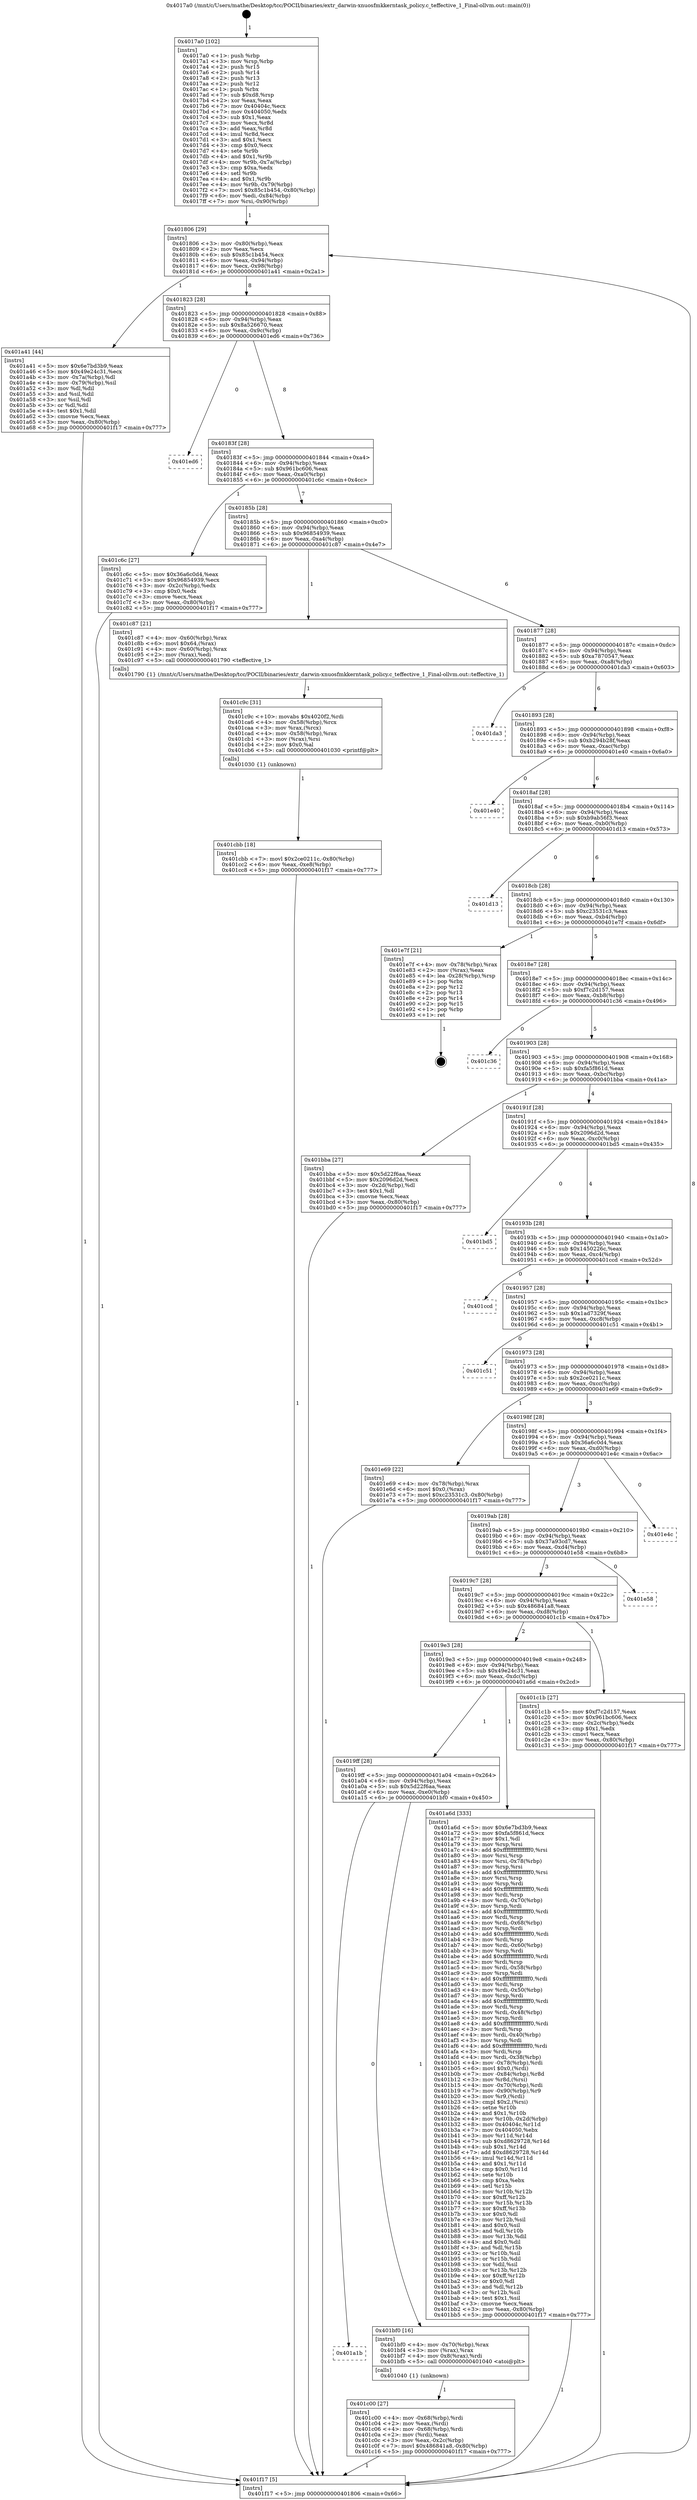 digraph "0x4017a0" {
  label = "0x4017a0 (/mnt/c/Users/mathe/Desktop/tcc/POCII/binaries/extr_darwin-xnuosfmkkerntask_policy.c_teffective_1_Final-ollvm.out::main(0))"
  labelloc = "t"
  node[shape=record]

  Entry [label="",width=0.3,height=0.3,shape=circle,fillcolor=black,style=filled]
  "0x401806" [label="{
     0x401806 [29]\l
     | [instrs]\l
     &nbsp;&nbsp;0x401806 \<+3\>: mov -0x80(%rbp),%eax\l
     &nbsp;&nbsp;0x401809 \<+2\>: mov %eax,%ecx\l
     &nbsp;&nbsp;0x40180b \<+6\>: sub $0x85c1b454,%ecx\l
     &nbsp;&nbsp;0x401811 \<+6\>: mov %eax,-0x94(%rbp)\l
     &nbsp;&nbsp;0x401817 \<+6\>: mov %ecx,-0x98(%rbp)\l
     &nbsp;&nbsp;0x40181d \<+6\>: je 0000000000401a41 \<main+0x2a1\>\l
  }"]
  "0x401a41" [label="{
     0x401a41 [44]\l
     | [instrs]\l
     &nbsp;&nbsp;0x401a41 \<+5\>: mov $0x6e7bd3b9,%eax\l
     &nbsp;&nbsp;0x401a46 \<+5\>: mov $0x49e24c31,%ecx\l
     &nbsp;&nbsp;0x401a4b \<+3\>: mov -0x7a(%rbp),%dl\l
     &nbsp;&nbsp;0x401a4e \<+4\>: mov -0x79(%rbp),%sil\l
     &nbsp;&nbsp;0x401a52 \<+3\>: mov %dl,%dil\l
     &nbsp;&nbsp;0x401a55 \<+3\>: and %sil,%dil\l
     &nbsp;&nbsp;0x401a58 \<+3\>: xor %sil,%dl\l
     &nbsp;&nbsp;0x401a5b \<+3\>: or %dl,%dil\l
     &nbsp;&nbsp;0x401a5e \<+4\>: test $0x1,%dil\l
     &nbsp;&nbsp;0x401a62 \<+3\>: cmovne %ecx,%eax\l
     &nbsp;&nbsp;0x401a65 \<+3\>: mov %eax,-0x80(%rbp)\l
     &nbsp;&nbsp;0x401a68 \<+5\>: jmp 0000000000401f17 \<main+0x777\>\l
  }"]
  "0x401823" [label="{
     0x401823 [28]\l
     | [instrs]\l
     &nbsp;&nbsp;0x401823 \<+5\>: jmp 0000000000401828 \<main+0x88\>\l
     &nbsp;&nbsp;0x401828 \<+6\>: mov -0x94(%rbp),%eax\l
     &nbsp;&nbsp;0x40182e \<+5\>: sub $0x8a526670,%eax\l
     &nbsp;&nbsp;0x401833 \<+6\>: mov %eax,-0x9c(%rbp)\l
     &nbsp;&nbsp;0x401839 \<+6\>: je 0000000000401ed6 \<main+0x736\>\l
  }"]
  "0x401f17" [label="{
     0x401f17 [5]\l
     | [instrs]\l
     &nbsp;&nbsp;0x401f17 \<+5\>: jmp 0000000000401806 \<main+0x66\>\l
  }"]
  "0x4017a0" [label="{
     0x4017a0 [102]\l
     | [instrs]\l
     &nbsp;&nbsp;0x4017a0 \<+1\>: push %rbp\l
     &nbsp;&nbsp;0x4017a1 \<+3\>: mov %rsp,%rbp\l
     &nbsp;&nbsp;0x4017a4 \<+2\>: push %r15\l
     &nbsp;&nbsp;0x4017a6 \<+2\>: push %r14\l
     &nbsp;&nbsp;0x4017a8 \<+2\>: push %r13\l
     &nbsp;&nbsp;0x4017aa \<+2\>: push %r12\l
     &nbsp;&nbsp;0x4017ac \<+1\>: push %rbx\l
     &nbsp;&nbsp;0x4017ad \<+7\>: sub $0xd8,%rsp\l
     &nbsp;&nbsp;0x4017b4 \<+2\>: xor %eax,%eax\l
     &nbsp;&nbsp;0x4017b6 \<+7\>: mov 0x40404c,%ecx\l
     &nbsp;&nbsp;0x4017bd \<+7\>: mov 0x404050,%edx\l
     &nbsp;&nbsp;0x4017c4 \<+3\>: sub $0x1,%eax\l
     &nbsp;&nbsp;0x4017c7 \<+3\>: mov %ecx,%r8d\l
     &nbsp;&nbsp;0x4017ca \<+3\>: add %eax,%r8d\l
     &nbsp;&nbsp;0x4017cd \<+4\>: imul %r8d,%ecx\l
     &nbsp;&nbsp;0x4017d1 \<+3\>: and $0x1,%ecx\l
     &nbsp;&nbsp;0x4017d4 \<+3\>: cmp $0x0,%ecx\l
     &nbsp;&nbsp;0x4017d7 \<+4\>: sete %r9b\l
     &nbsp;&nbsp;0x4017db \<+4\>: and $0x1,%r9b\l
     &nbsp;&nbsp;0x4017df \<+4\>: mov %r9b,-0x7a(%rbp)\l
     &nbsp;&nbsp;0x4017e3 \<+3\>: cmp $0xa,%edx\l
     &nbsp;&nbsp;0x4017e6 \<+4\>: setl %r9b\l
     &nbsp;&nbsp;0x4017ea \<+4\>: and $0x1,%r9b\l
     &nbsp;&nbsp;0x4017ee \<+4\>: mov %r9b,-0x79(%rbp)\l
     &nbsp;&nbsp;0x4017f2 \<+7\>: movl $0x85c1b454,-0x80(%rbp)\l
     &nbsp;&nbsp;0x4017f9 \<+6\>: mov %edi,-0x84(%rbp)\l
     &nbsp;&nbsp;0x4017ff \<+7\>: mov %rsi,-0x90(%rbp)\l
  }"]
  Exit [label="",width=0.3,height=0.3,shape=circle,fillcolor=black,style=filled,peripheries=2]
  "0x401ed6" [label="{
     0x401ed6\l
  }", style=dashed]
  "0x40183f" [label="{
     0x40183f [28]\l
     | [instrs]\l
     &nbsp;&nbsp;0x40183f \<+5\>: jmp 0000000000401844 \<main+0xa4\>\l
     &nbsp;&nbsp;0x401844 \<+6\>: mov -0x94(%rbp),%eax\l
     &nbsp;&nbsp;0x40184a \<+5\>: sub $0x961bc606,%eax\l
     &nbsp;&nbsp;0x40184f \<+6\>: mov %eax,-0xa0(%rbp)\l
     &nbsp;&nbsp;0x401855 \<+6\>: je 0000000000401c6c \<main+0x4cc\>\l
  }"]
  "0x401cbb" [label="{
     0x401cbb [18]\l
     | [instrs]\l
     &nbsp;&nbsp;0x401cbb \<+7\>: movl $0x2ce0211c,-0x80(%rbp)\l
     &nbsp;&nbsp;0x401cc2 \<+6\>: mov %eax,-0xe8(%rbp)\l
     &nbsp;&nbsp;0x401cc8 \<+5\>: jmp 0000000000401f17 \<main+0x777\>\l
  }"]
  "0x401c6c" [label="{
     0x401c6c [27]\l
     | [instrs]\l
     &nbsp;&nbsp;0x401c6c \<+5\>: mov $0x36a6c0d4,%eax\l
     &nbsp;&nbsp;0x401c71 \<+5\>: mov $0x96854939,%ecx\l
     &nbsp;&nbsp;0x401c76 \<+3\>: mov -0x2c(%rbp),%edx\l
     &nbsp;&nbsp;0x401c79 \<+3\>: cmp $0x0,%edx\l
     &nbsp;&nbsp;0x401c7c \<+3\>: cmove %ecx,%eax\l
     &nbsp;&nbsp;0x401c7f \<+3\>: mov %eax,-0x80(%rbp)\l
     &nbsp;&nbsp;0x401c82 \<+5\>: jmp 0000000000401f17 \<main+0x777\>\l
  }"]
  "0x40185b" [label="{
     0x40185b [28]\l
     | [instrs]\l
     &nbsp;&nbsp;0x40185b \<+5\>: jmp 0000000000401860 \<main+0xc0\>\l
     &nbsp;&nbsp;0x401860 \<+6\>: mov -0x94(%rbp),%eax\l
     &nbsp;&nbsp;0x401866 \<+5\>: sub $0x96854939,%eax\l
     &nbsp;&nbsp;0x40186b \<+6\>: mov %eax,-0xa4(%rbp)\l
     &nbsp;&nbsp;0x401871 \<+6\>: je 0000000000401c87 \<main+0x4e7\>\l
  }"]
  "0x401c9c" [label="{
     0x401c9c [31]\l
     | [instrs]\l
     &nbsp;&nbsp;0x401c9c \<+10\>: movabs $0x4020f2,%rdi\l
     &nbsp;&nbsp;0x401ca6 \<+4\>: mov -0x58(%rbp),%rcx\l
     &nbsp;&nbsp;0x401caa \<+3\>: mov %rax,(%rcx)\l
     &nbsp;&nbsp;0x401cad \<+4\>: mov -0x58(%rbp),%rax\l
     &nbsp;&nbsp;0x401cb1 \<+3\>: mov (%rax),%rsi\l
     &nbsp;&nbsp;0x401cb4 \<+2\>: mov $0x0,%al\l
     &nbsp;&nbsp;0x401cb6 \<+5\>: call 0000000000401030 \<printf@plt\>\l
     | [calls]\l
     &nbsp;&nbsp;0x401030 \{1\} (unknown)\l
  }"]
  "0x401c87" [label="{
     0x401c87 [21]\l
     | [instrs]\l
     &nbsp;&nbsp;0x401c87 \<+4\>: mov -0x60(%rbp),%rax\l
     &nbsp;&nbsp;0x401c8b \<+6\>: movl $0x64,(%rax)\l
     &nbsp;&nbsp;0x401c91 \<+4\>: mov -0x60(%rbp),%rax\l
     &nbsp;&nbsp;0x401c95 \<+2\>: mov (%rax),%edi\l
     &nbsp;&nbsp;0x401c97 \<+5\>: call 0000000000401790 \<teffective_1\>\l
     | [calls]\l
     &nbsp;&nbsp;0x401790 \{1\} (/mnt/c/Users/mathe/Desktop/tcc/POCII/binaries/extr_darwin-xnuosfmkkerntask_policy.c_teffective_1_Final-ollvm.out::teffective_1)\l
  }"]
  "0x401877" [label="{
     0x401877 [28]\l
     | [instrs]\l
     &nbsp;&nbsp;0x401877 \<+5\>: jmp 000000000040187c \<main+0xdc\>\l
     &nbsp;&nbsp;0x40187c \<+6\>: mov -0x94(%rbp),%eax\l
     &nbsp;&nbsp;0x401882 \<+5\>: sub $0xa7870547,%eax\l
     &nbsp;&nbsp;0x401887 \<+6\>: mov %eax,-0xa8(%rbp)\l
     &nbsp;&nbsp;0x40188d \<+6\>: je 0000000000401da3 \<main+0x603\>\l
  }"]
  "0x401c00" [label="{
     0x401c00 [27]\l
     | [instrs]\l
     &nbsp;&nbsp;0x401c00 \<+4\>: mov -0x68(%rbp),%rdi\l
     &nbsp;&nbsp;0x401c04 \<+2\>: mov %eax,(%rdi)\l
     &nbsp;&nbsp;0x401c06 \<+4\>: mov -0x68(%rbp),%rdi\l
     &nbsp;&nbsp;0x401c0a \<+2\>: mov (%rdi),%eax\l
     &nbsp;&nbsp;0x401c0c \<+3\>: mov %eax,-0x2c(%rbp)\l
     &nbsp;&nbsp;0x401c0f \<+7\>: movl $0x486841a8,-0x80(%rbp)\l
     &nbsp;&nbsp;0x401c16 \<+5\>: jmp 0000000000401f17 \<main+0x777\>\l
  }"]
  "0x401da3" [label="{
     0x401da3\l
  }", style=dashed]
  "0x401893" [label="{
     0x401893 [28]\l
     | [instrs]\l
     &nbsp;&nbsp;0x401893 \<+5\>: jmp 0000000000401898 \<main+0xf8\>\l
     &nbsp;&nbsp;0x401898 \<+6\>: mov -0x94(%rbp),%eax\l
     &nbsp;&nbsp;0x40189e \<+5\>: sub $0xb294b28f,%eax\l
     &nbsp;&nbsp;0x4018a3 \<+6\>: mov %eax,-0xac(%rbp)\l
     &nbsp;&nbsp;0x4018a9 \<+6\>: je 0000000000401e40 \<main+0x6a0\>\l
  }"]
  "0x401a1b" [label="{
     0x401a1b\l
  }", style=dashed]
  "0x401e40" [label="{
     0x401e40\l
  }", style=dashed]
  "0x4018af" [label="{
     0x4018af [28]\l
     | [instrs]\l
     &nbsp;&nbsp;0x4018af \<+5\>: jmp 00000000004018b4 \<main+0x114\>\l
     &nbsp;&nbsp;0x4018b4 \<+6\>: mov -0x94(%rbp),%eax\l
     &nbsp;&nbsp;0x4018ba \<+5\>: sub $0xb9ab56f3,%eax\l
     &nbsp;&nbsp;0x4018bf \<+6\>: mov %eax,-0xb0(%rbp)\l
     &nbsp;&nbsp;0x4018c5 \<+6\>: je 0000000000401d13 \<main+0x573\>\l
  }"]
  "0x401bf0" [label="{
     0x401bf0 [16]\l
     | [instrs]\l
     &nbsp;&nbsp;0x401bf0 \<+4\>: mov -0x70(%rbp),%rax\l
     &nbsp;&nbsp;0x401bf4 \<+3\>: mov (%rax),%rax\l
     &nbsp;&nbsp;0x401bf7 \<+4\>: mov 0x8(%rax),%rdi\l
     &nbsp;&nbsp;0x401bfb \<+5\>: call 0000000000401040 \<atoi@plt\>\l
     | [calls]\l
     &nbsp;&nbsp;0x401040 \{1\} (unknown)\l
  }"]
  "0x401d13" [label="{
     0x401d13\l
  }", style=dashed]
  "0x4018cb" [label="{
     0x4018cb [28]\l
     | [instrs]\l
     &nbsp;&nbsp;0x4018cb \<+5\>: jmp 00000000004018d0 \<main+0x130\>\l
     &nbsp;&nbsp;0x4018d0 \<+6\>: mov -0x94(%rbp),%eax\l
     &nbsp;&nbsp;0x4018d6 \<+5\>: sub $0xc23531c3,%eax\l
     &nbsp;&nbsp;0x4018db \<+6\>: mov %eax,-0xb4(%rbp)\l
     &nbsp;&nbsp;0x4018e1 \<+6\>: je 0000000000401e7f \<main+0x6df\>\l
  }"]
  "0x4019ff" [label="{
     0x4019ff [28]\l
     | [instrs]\l
     &nbsp;&nbsp;0x4019ff \<+5\>: jmp 0000000000401a04 \<main+0x264\>\l
     &nbsp;&nbsp;0x401a04 \<+6\>: mov -0x94(%rbp),%eax\l
     &nbsp;&nbsp;0x401a0a \<+5\>: sub $0x5d22f6aa,%eax\l
     &nbsp;&nbsp;0x401a0f \<+6\>: mov %eax,-0xe0(%rbp)\l
     &nbsp;&nbsp;0x401a15 \<+6\>: je 0000000000401bf0 \<main+0x450\>\l
  }"]
  "0x401e7f" [label="{
     0x401e7f [21]\l
     | [instrs]\l
     &nbsp;&nbsp;0x401e7f \<+4\>: mov -0x78(%rbp),%rax\l
     &nbsp;&nbsp;0x401e83 \<+2\>: mov (%rax),%eax\l
     &nbsp;&nbsp;0x401e85 \<+4\>: lea -0x28(%rbp),%rsp\l
     &nbsp;&nbsp;0x401e89 \<+1\>: pop %rbx\l
     &nbsp;&nbsp;0x401e8a \<+2\>: pop %r12\l
     &nbsp;&nbsp;0x401e8c \<+2\>: pop %r13\l
     &nbsp;&nbsp;0x401e8e \<+2\>: pop %r14\l
     &nbsp;&nbsp;0x401e90 \<+2\>: pop %r15\l
     &nbsp;&nbsp;0x401e92 \<+1\>: pop %rbp\l
     &nbsp;&nbsp;0x401e93 \<+1\>: ret\l
  }"]
  "0x4018e7" [label="{
     0x4018e7 [28]\l
     | [instrs]\l
     &nbsp;&nbsp;0x4018e7 \<+5\>: jmp 00000000004018ec \<main+0x14c\>\l
     &nbsp;&nbsp;0x4018ec \<+6\>: mov -0x94(%rbp),%eax\l
     &nbsp;&nbsp;0x4018f2 \<+5\>: sub $0xf7c2d157,%eax\l
     &nbsp;&nbsp;0x4018f7 \<+6\>: mov %eax,-0xb8(%rbp)\l
     &nbsp;&nbsp;0x4018fd \<+6\>: je 0000000000401c36 \<main+0x496\>\l
  }"]
  "0x401a6d" [label="{
     0x401a6d [333]\l
     | [instrs]\l
     &nbsp;&nbsp;0x401a6d \<+5\>: mov $0x6e7bd3b9,%eax\l
     &nbsp;&nbsp;0x401a72 \<+5\>: mov $0xfa5f861d,%ecx\l
     &nbsp;&nbsp;0x401a77 \<+2\>: mov $0x1,%dl\l
     &nbsp;&nbsp;0x401a79 \<+3\>: mov %rsp,%rsi\l
     &nbsp;&nbsp;0x401a7c \<+4\>: add $0xfffffffffffffff0,%rsi\l
     &nbsp;&nbsp;0x401a80 \<+3\>: mov %rsi,%rsp\l
     &nbsp;&nbsp;0x401a83 \<+4\>: mov %rsi,-0x78(%rbp)\l
     &nbsp;&nbsp;0x401a87 \<+3\>: mov %rsp,%rsi\l
     &nbsp;&nbsp;0x401a8a \<+4\>: add $0xfffffffffffffff0,%rsi\l
     &nbsp;&nbsp;0x401a8e \<+3\>: mov %rsi,%rsp\l
     &nbsp;&nbsp;0x401a91 \<+3\>: mov %rsp,%rdi\l
     &nbsp;&nbsp;0x401a94 \<+4\>: add $0xfffffffffffffff0,%rdi\l
     &nbsp;&nbsp;0x401a98 \<+3\>: mov %rdi,%rsp\l
     &nbsp;&nbsp;0x401a9b \<+4\>: mov %rdi,-0x70(%rbp)\l
     &nbsp;&nbsp;0x401a9f \<+3\>: mov %rsp,%rdi\l
     &nbsp;&nbsp;0x401aa2 \<+4\>: add $0xfffffffffffffff0,%rdi\l
     &nbsp;&nbsp;0x401aa6 \<+3\>: mov %rdi,%rsp\l
     &nbsp;&nbsp;0x401aa9 \<+4\>: mov %rdi,-0x68(%rbp)\l
     &nbsp;&nbsp;0x401aad \<+3\>: mov %rsp,%rdi\l
     &nbsp;&nbsp;0x401ab0 \<+4\>: add $0xfffffffffffffff0,%rdi\l
     &nbsp;&nbsp;0x401ab4 \<+3\>: mov %rdi,%rsp\l
     &nbsp;&nbsp;0x401ab7 \<+4\>: mov %rdi,-0x60(%rbp)\l
     &nbsp;&nbsp;0x401abb \<+3\>: mov %rsp,%rdi\l
     &nbsp;&nbsp;0x401abe \<+4\>: add $0xfffffffffffffff0,%rdi\l
     &nbsp;&nbsp;0x401ac2 \<+3\>: mov %rdi,%rsp\l
     &nbsp;&nbsp;0x401ac5 \<+4\>: mov %rdi,-0x58(%rbp)\l
     &nbsp;&nbsp;0x401ac9 \<+3\>: mov %rsp,%rdi\l
     &nbsp;&nbsp;0x401acc \<+4\>: add $0xfffffffffffffff0,%rdi\l
     &nbsp;&nbsp;0x401ad0 \<+3\>: mov %rdi,%rsp\l
     &nbsp;&nbsp;0x401ad3 \<+4\>: mov %rdi,-0x50(%rbp)\l
     &nbsp;&nbsp;0x401ad7 \<+3\>: mov %rsp,%rdi\l
     &nbsp;&nbsp;0x401ada \<+4\>: add $0xfffffffffffffff0,%rdi\l
     &nbsp;&nbsp;0x401ade \<+3\>: mov %rdi,%rsp\l
     &nbsp;&nbsp;0x401ae1 \<+4\>: mov %rdi,-0x48(%rbp)\l
     &nbsp;&nbsp;0x401ae5 \<+3\>: mov %rsp,%rdi\l
     &nbsp;&nbsp;0x401ae8 \<+4\>: add $0xfffffffffffffff0,%rdi\l
     &nbsp;&nbsp;0x401aec \<+3\>: mov %rdi,%rsp\l
     &nbsp;&nbsp;0x401aef \<+4\>: mov %rdi,-0x40(%rbp)\l
     &nbsp;&nbsp;0x401af3 \<+3\>: mov %rsp,%rdi\l
     &nbsp;&nbsp;0x401af6 \<+4\>: add $0xfffffffffffffff0,%rdi\l
     &nbsp;&nbsp;0x401afa \<+3\>: mov %rdi,%rsp\l
     &nbsp;&nbsp;0x401afd \<+4\>: mov %rdi,-0x38(%rbp)\l
     &nbsp;&nbsp;0x401b01 \<+4\>: mov -0x78(%rbp),%rdi\l
     &nbsp;&nbsp;0x401b05 \<+6\>: movl $0x0,(%rdi)\l
     &nbsp;&nbsp;0x401b0b \<+7\>: mov -0x84(%rbp),%r8d\l
     &nbsp;&nbsp;0x401b12 \<+3\>: mov %r8d,(%rsi)\l
     &nbsp;&nbsp;0x401b15 \<+4\>: mov -0x70(%rbp),%rdi\l
     &nbsp;&nbsp;0x401b19 \<+7\>: mov -0x90(%rbp),%r9\l
     &nbsp;&nbsp;0x401b20 \<+3\>: mov %r9,(%rdi)\l
     &nbsp;&nbsp;0x401b23 \<+3\>: cmpl $0x2,(%rsi)\l
     &nbsp;&nbsp;0x401b26 \<+4\>: setne %r10b\l
     &nbsp;&nbsp;0x401b2a \<+4\>: and $0x1,%r10b\l
     &nbsp;&nbsp;0x401b2e \<+4\>: mov %r10b,-0x2d(%rbp)\l
     &nbsp;&nbsp;0x401b32 \<+8\>: mov 0x40404c,%r11d\l
     &nbsp;&nbsp;0x401b3a \<+7\>: mov 0x404050,%ebx\l
     &nbsp;&nbsp;0x401b41 \<+3\>: mov %r11d,%r14d\l
     &nbsp;&nbsp;0x401b44 \<+7\>: sub $0xd8629728,%r14d\l
     &nbsp;&nbsp;0x401b4b \<+4\>: sub $0x1,%r14d\l
     &nbsp;&nbsp;0x401b4f \<+7\>: add $0xd8629728,%r14d\l
     &nbsp;&nbsp;0x401b56 \<+4\>: imul %r14d,%r11d\l
     &nbsp;&nbsp;0x401b5a \<+4\>: and $0x1,%r11d\l
     &nbsp;&nbsp;0x401b5e \<+4\>: cmp $0x0,%r11d\l
     &nbsp;&nbsp;0x401b62 \<+4\>: sete %r10b\l
     &nbsp;&nbsp;0x401b66 \<+3\>: cmp $0xa,%ebx\l
     &nbsp;&nbsp;0x401b69 \<+4\>: setl %r15b\l
     &nbsp;&nbsp;0x401b6d \<+3\>: mov %r10b,%r12b\l
     &nbsp;&nbsp;0x401b70 \<+4\>: xor $0xff,%r12b\l
     &nbsp;&nbsp;0x401b74 \<+3\>: mov %r15b,%r13b\l
     &nbsp;&nbsp;0x401b77 \<+4\>: xor $0xff,%r13b\l
     &nbsp;&nbsp;0x401b7b \<+3\>: xor $0x0,%dl\l
     &nbsp;&nbsp;0x401b7e \<+3\>: mov %r12b,%sil\l
     &nbsp;&nbsp;0x401b81 \<+4\>: and $0x0,%sil\l
     &nbsp;&nbsp;0x401b85 \<+3\>: and %dl,%r10b\l
     &nbsp;&nbsp;0x401b88 \<+3\>: mov %r13b,%dil\l
     &nbsp;&nbsp;0x401b8b \<+4\>: and $0x0,%dil\l
     &nbsp;&nbsp;0x401b8f \<+3\>: and %dl,%r15b\l
     &nbsp;&nbsp;0x401b92 \<+3\>: or %r10b,%sil\l
     &nbsp;&nbsp;0x401b95 \<+3\>: or %r15b,%dil\l
     &nbsp;&nbsp;0x401b98 \<+3\>: xor %dil,%sil\l
     &nbsp;&nbsp;0x401b9b \<+3\>: or %r13b,%r12b\l
     &nbsp;&nbsp;0x401b9e \<+4\>: xor $0xff,%r12b\l
     &nbsp;&nbsp;0x401ba2 \<+3\>: or $0x0,%dl\l
     &nbsp;&nbsp;0x401ba5 \<+3\>: and %dl,%r12b\l
     &nbsp;&nbsp;0x401ba8 \<+3\>: or %r12b,%sil\l
     &nbsp;&nbsp;0x401bab \<+4\>: test $0x1,%sil\l
     &nbsp;&nbsp;0x401baf \<+3\>: cmovne %ecx,%eax\l
     &nbsp;&nbsp;0x401bb2 \<+3\>: mov %eax,-0x80(%rbp)\l
     &nbsp;&nbsp;0x401bb5 \<+5\>: jmp 0000000000401f17 \<main+0x777\>\l
  }"]
  "0x401c36" [label="{
     0x401c36\l
  }", style=dashed]
  "0x401903" [label="{
     0x401903 [28]\l
     | [instrs]\l
     &nbsp;&nbsp;0x401903 \<+5\>: jmp 0000000000401908 \<main+0x168\>\l
     &nbsp;&nbsp;0x401908 \<+6\>: mov -0x94(%rbp),%eax\l
     &nbsp;&nbsp;0x40190e \<+5\>: sub $0xfa5f861d,%eax\l
     &nbsp;&nbsp;0x401913 \<+6\>: mov %eax,-0xbc(%rbp)\l
     &nbsp;&nbsp;0x401919 \<+6\>: je 0000000000401bba \<main+0x41a\>\l
  }"]
  "0x4019e3" [label="{
     0x4019e3 [28]\l
     | [instrs]\l
     &nbsp;&nbsp;0x4019e3 \<+5\>: jmp 00000000004019e8 \<main+0x248\>\l
     &nbsp;&nbsp;0x4019e8 \<+6\>: mov -0x94(%rbp),%eax\l
     &nbsp;&nbsp;0x4019ee \<+5\>: sub $0x49e24c31,%eax\l
     &nbsp;&nbsp;0x4019f3 \<+6\>: mov %eax,-0xdc(%rbp)\l
     &nbsp;&nbsp;0x4019f9 \<+6\>: je 0000000000401a6d \<main+0x2cd\>\l
  }"]
  "0x401bba" [label="{
     0x401bba [27]\l
     | [instrs]\l
     &nbsp;&nbsp;0x401bba \<+5\>: mov $0x5d22f6aa,%eax\l
     &nbsp;&nbsp;0x401bbf \<+5\>: mov $0x2096d2d,%ecx\l
     &nbsp;&nbsp;0x401bc4 \<+3\>: mov -0x2d(%rbp),%dl\l
     &nbsp;&nbsp;0x401bc7 \<+3\>: test $0x1,%dl\l
     &nbsp;&nbsp;0x401bca \<+3\>: cmovne %ecx,%eax\l
     &nbsp;&nbsp;0x401bcd \<+3\>: mov %eax,-0x80(%rbp)\l
     &nbsp;&nbsp;0x401bd0 \<+5\>: jmp 0000000000401f17 \<main+0x777\>\l
  }"]
  "0x40191f" [label="{
     0x40191f [28]\l
     | [instrs]\l
     &nbsp;&nbsp;0x40191f \<+5\>: jmp 0000000000401924 \<main+0x184\>\l
     &nbsp;&nbsp;0x401924 \<+6\>: mov -0x94(%rbp),%eax\l
     &nbsp;&nbsp;0x40192a \<+5\>: sub $0x2096d2d,%eax\l
     &nbsp;&nbsp;0x40192f \<+6\>: mov %eax,-0xc0(%rbp)\l
     &nbsp;&nbsp;0x401935 \<+6\>: je 0000000000401bd5 \<main+0x435\>\l
  }"]
  "0x401c1b" [label="{
     0x401c1b [27]\l
     | [instrs]\l
     &nbsp;&nbsp;0x401c1b \<+5\>: mov $0xf7c2d157,%eax\l
     &nbsp;&nbsp;0x401c20 \<+5\>: mov $0x961bc606,%ecx\l
     &nbsp;&nbsp;0x401c25 \<+3\>: mov -0x2c(%rbp),%edx\l
     &nbsp;&nbsp;0x401c28 \<+3\>: cmp $0x1,%edx\l
     &nbsp;&nbsp;0x401c2b \<+3\>: cmovl %ecx,%eax\l
     &nbsp;&nbsp;0x401c2e \<+3\>: mov %eax,-0x80(%rbp)\l
     &nbsp;&nbsp;0x401c31 \<+5\>: jmp 0000000000401f17 \<main+0x777\>\l
  }"]
  "0x401bd5" [label="{
     0x401bd5\l
  }", style=dashed]
  "0x40193b" [label="{
     0x40193b [28]\l
     | [instrs]\l
     &nbsp;&nbsp;0x40193b \<+5\>: jmp 0000000000401940 \<main+0x1a0\>\l
     &nbsp;&nbsp;0x401940 \<+6\>: mov -0x94(%rbp),%eax\l
     &nbsp;&nbsp;0x401946 \<+5\>: sub $0x1450226c,%eax\l
     &nbsp;&nbsp;0x40194b \<+6\>: mov %eax,-0xc4(%rbp)\l
     &nbsp;&nbsp;0x401951 \<+6\>: je 0000000000401ccd \<main+0x52d\>\l
  }"]
  "0x4019c7" [label="{
     0x4019c7 [28]\l
     | [instrs]\l
     &nbsp;&nbsp;0x4019c7 \<+5\>: jmp 00000000004019cc \<main+0x22c\>\l
     &nbsp;&nbsp;0x4019cc \<+6\>: mov -0x94(%rbp),%eax\l
     &nbsp;&nbsp;0x4019d2 \<+5\>: sub $0x486841a8,%eax\l
     &nbsp;&nbsp;0x4019d7 \<+6\>: mov %eax,-0xd8(%rbp)\l
     &nbsp;&nbsp;0x4019dd \<+6\>: je 0000000000401c1b \<main+0x47b\>\l
  }"]
  "0x401ccd" [label="{
     0x401ccd\l
  }", style=dashed]
  "0x401957" [label="{
     0x401957 [28]\l
     | [instrs]\l
     &nbsp;&nbsp;0x401957 \<+5\>: jmp 000000000040195c \<main+0x1bc\>\l
     &nbsp;&nbsp;0x40195c \<+6\>: mov -0x94(%rbp),%eax\l
     &nbsp;&nbsp;0x401962 \<+5\>: sub $0x1ad7329f,%eax\l
     &nbsp;&nbsp;0x401967 \<+6\>: mov %eax,-0xc8(%rbp)\l
     &nbsp;&nbsp;0x40196d \<+6\>: je 0000000000401c51 \<main+0x4b1\>\l
  }"]
  "0x401e58" [label="{
     0x401e58\l
  }", style=dashed]
  "0x401c51" [label="{
     0x401c51\l
  }", style=dashed]
  "0x401973" [label="{
     0x401973 [28]\l
     | [instrs]\l
     &nbsp;&nbsp;0x401973 \<+5\>: jmp 0000000000401978 \<main+0x1d8\>\l
     &nbsp;&nbsp;0x401978 \<+6\>: mov -0x94(%rbp),%eax\l
     &nbsp;&nbsp;0x40197e \<+5\>: sub $0x2ce0211c,%eax\l
     &nbsp;&nbsp;0x401983 \<+6\>: mov %eax,-0xcc(%rbp)\l
     &nbsp;&nbsp;0x401989 \<+6\>: je 0000000000401e69 \<main+0x6c9\>\l
  }"]
  "0x4019ab" [label="{
     0x4019ab [28]\l
     | [instrs]\l
     &nbsp;&nbsp;0x4019ab \<+5\>: jmp 00000000004019b0 \<main+0x210\>\l
     &nbsp;&nbsp;0x4019b0 \<+6\>: mov -0x94(%rbp),%eax\l
     &nbsp;&nbsp;0x4019b6 \<+5\>: sub $0x37a93cd7,%eax\l
     &nbsp;&nbsp;0x4019bb \<+6\>: mov %eax,-0xd4(%rbp)\l
     &nbsp;&nbsp;0x4019c1 \<+6\>: je 0000000000401e58 \<main+0x6b8\>\l
  }"]
  "0x401e69" [label="{
     0x401e69 [22]\l
     | [instrs]\l
     &nbsp;&nbsp;0x401e69 \<+4\>: mov -0x78(%rbp),%rax\l
     &nbsp;&nbsp;0x401e6d \<+6\>: movl $0x0,(%rax)\l
     &nbsp;&nbsp;0x401e73 \<+7\>: movl $0xc23531c3,-0x80(%rbp)\l
     &nbsp;&nbsp;0x401e7a \<+5\>: jmp 0000000000401f17 \<main+0x777\>\l
  }"]
  "0x40198f" [label="{
     0x40198f [28]\l
     | [instrs]\l
     &nbsp;&nbsp;0x40198f \<+5\>: jmp 0000000000401994 \<main+0x1f4\>\l
     &nbsp;&nbsp;0x401994 \<+6\>: mov -0x94(%rbp),%eax\l
     &nbsp;&nbsp;0x40199a \<+5\>: sub $0x36a6c0d4,%eax\l
     &nbsp;&nbsp;0x40199f \<+6\>: mov %eax,-0xd0(%rbp)\l
     &nbsp;&nbsp;0x4019a5 \<+6\>: je 0000000000401e4c \<main+0x6ac\>\l
  }"]
  "0x401e4c" [label="{
     0x401e4c\l
  }", style=dashed]
  Entry -> "0x4017a0" [label=" 1"]
  "0x401806" -> "0x401a41" [label=" 1"]
  "0x401806" -> "0x401823" [label=" 8"]
  "0x401a41" -> "0x401f17" [label=" 1"]
  "0x4017a0" -> "0x401806" [label=" 1"]
  "0x401f17" -> "0x401806" [label=" 8"]
  "0x401e7f" -> Exit [label=" 1"]
  "0x401823" -> "0x401ed6" [label=" 0"]
  "0x401823" -> "0x40183f" [label=" 8"]
  "0x401e69" -> "0x401f17" [label=" 1"]
  "0x40183f" -> "0x401c6c" [label=" 1"]
  "0x40183f" -> "0x40185b" [label=" 7"]
  "0x401cbb" -> "0x401f17" [label=" 1"]
  "0x40185b" -> "0x401c87" [label=" 1"]
  "0x40185b" -> "0x401877" [label=" 6"]
  "0x401c9c" -> "0x401cbb" [label=" 1"]
  "0x401877" -> "0x401da3" [label=" 0"]
  "0x401877" -> "0x401893" [label=" 6"]
  "0x401c87" -> "0x401c9c" [label=" 1"]
  "0x401893" -> "0x401e40" [label=" 0"]
  "0x401893" -> "0x4018af" [label=" 6"]
  "0x401c6c" -> "0x401f17" [label=" 1"]
  "0x4018af" -> "0x401d13" [label=" 0"]
  "0x4018af" -> "0x4018cb" [label=" 6"]
  "0x401c1b" -> "0x401f17" [label=" 1"]
  "0x4018cb" -> "0x401e7f" [label=" 1"]
  "0x4018cb" -> "0x4018e7" [label=" 5"]
  "0x4019ff" -> "0x401a1b" [label=" 0"]
  "0x4018e7" -> "0x401c36" [label=" 0"]
  "0x4018e7" -> "0x401903" [label=" 5"]
  "0x4019ff" -> "0x401bf0" [label=" 1"]
  "0x401903" -> "0x401bba" [label=" 1"]
  "0x401903" -> "0x40191f" [label=" 4"]
  "0x401bba" -> "0x401f17" [label=" 1"]
  "0x40191f" -> "0x401bd5" [label=" 0"]
  "0x40191f" -> "0x40193b" [label=" 4"]
  "0x401a6d" -> "0x401f17" [label=" 1"]
  "0x40193b" -> "0x401ccd" [label=" 0"]
  "0x40193b" -> "0x401957" [label=" 4"]
  "0x4019e3" -> "0x4019ff" [label=" 1"]
  "0x401957" -> "0x401c51" [label=" 0"]
  "0x401957" -> "0x401973" [label=" 4"]
  "0x4019e3" -> "0x401a6d" [label=" 1"]
  "0x401973" -> "0x401e69" [label=" 1"]
  "0x401973" -> "0x40198f" [label=" 3"]
  "0x4019c7" -> "0x4019e3" [label=" 2"]
  "0x40198f" -> "0x401e4c" [label=" 0"]
  "0x40198f" -> "0x4019ab" [label=" 3"]
  "0x401c00" -> "0x401f17" [label=" 1"]
  "0x4019ab" -> "0x401e58" [label=" 0"]
  "0x4019ab" -> "0x4019c7" [label=" 3"]
  "0x401bf0" -> "0x401c00" [label=" 1"]
  "0x4019c7" -> "0x401c1b" [label=" 1"]
}

